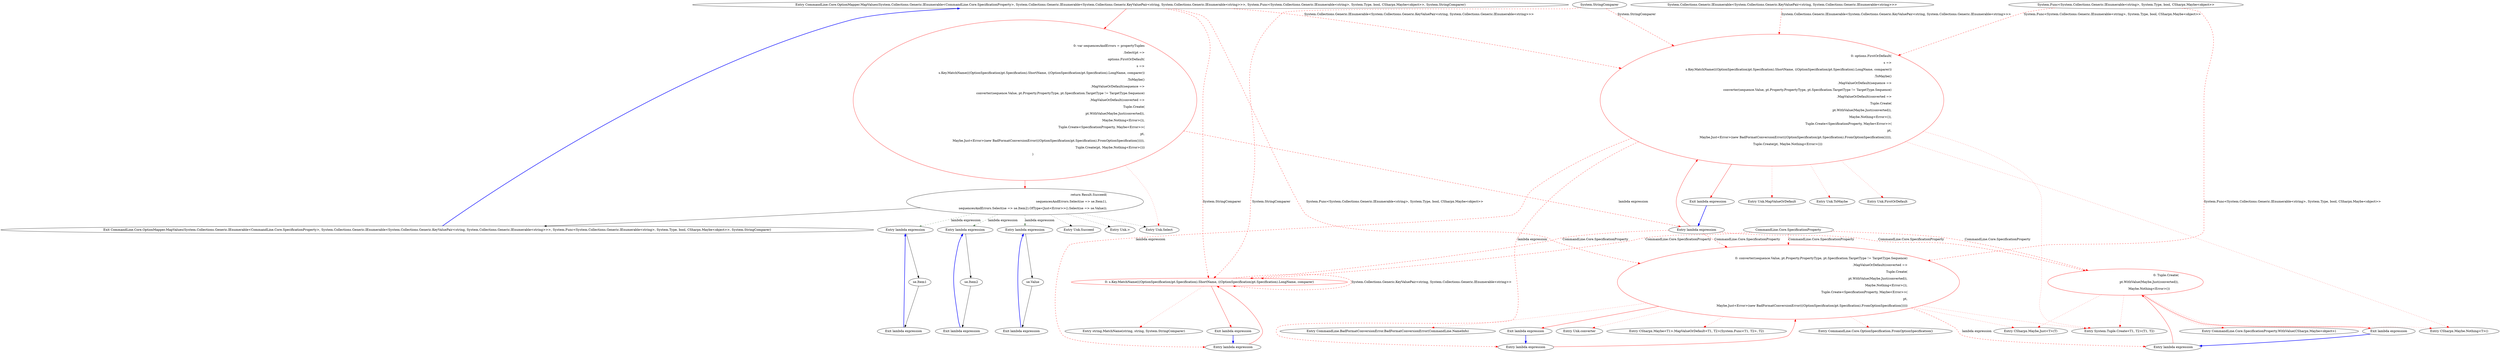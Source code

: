 digraph  {
m0_14 [cluster="Unk.MapValueOrDefault", file="OptionMapper.cs", label="Entry Unk.MapValueOrDefault", span=""];
m0_4 [cluster="Unk.Select", file="OptionMapper.cs", label="Entry Unk.Select", span=""];
m0_18 [cluster="string.MatchName(string, string, System.StringComparer)", file="OptionMapper.cs", label="Entry string.MatchName(string, string, System.StringComparer)", span="8-8"];
m0_24 [cluster="CommandLine.Core.OptionSpecification.FromOptionSpecification()", file="OptionMapper.cs", label="Entry CommandLine.Core.OptionSpecification.FromOptionSpecification()", span="15-15"];
m0_23 [cluster="CommandLine.BadFormatConversionError.BadFormatConversionError(CommandLine.NameInfo)", file="OptionMapper.cs", label="Entry CommandLine.BadFormatConversionError.BadFormatConversionError(CommandLine.NameInfo)", span="349-349"];
m0_11 [cluster="Unk.ToMaybe", file="OptionMapper.cs", label="Entry Unk.ToMaybe", span=""];
m0_10 [cluster="Unk.FirstOrDefault", file="OptionMapper.cs", label="Entry Unk.FirstOrDefault", span=""];
m0_25 [cluster="CSharpx.Maybe.Just<T>(T)", file="OptionMapper.cs", label="Entry CSharpx.Maybe.Just<T>(T)", span="124-124"];
m0_13 [cluster="System.Tuple.Create<T1, T2>(T1, T2)", file="OptionMapper.cs", label="Entry System.Tuple.Create<T1, T2>(T1, T2)", span="0-0"];
m0_27 [cluster="lambda expression", file="OptionMapper.cs", label="Entry lambda expression", span="28-31"];
m0_8 [cluster="lambda expression", color=red, community=0, file="OptionMapper.cs", label="0: options.FirstOrDefault(\r\n                            s =>\r\n                            s.Key.MatchName(((OptionSpecification)pt.Specification).ShortName, ((OptionSpecification)pt.Specification).LongName, comparer))\r\n                               .ToMaybe()\r\n                               .MapValueOrDefault(sequence =>\r\n                                    converter(sequence.Value, pt.Property.PropertyType, pt.Specification.TargetType != TargetType.Sequence)\r\n                                    .MapValueOrDefault(converted =>\r\n                                            Tuple.Create(\r\n                                                pt.WithValue(Maybe.Just(converted)),\r\n                                                Maybe.Nothing<Error>()),\r\n                                            Tuple.Create<SpecificationProperty, Maybe<Error>>(\r\n                                                pt,\r\n                                                Maybe.Just<Error>(new BadFormatConversionError(((OptionSpecification)pt.Specification).FromOptionSpecification())))),\r\n                                Tuple.Create(pt, Maybe.Nothing<Error>()))", span="22-35"];
m0_16 [cluster="lambda expression", color=red, community=0, file="OptionMapper.cs", label="0: s.Key.MatchName(((OptionSpecification)pt.Specification).ShortName, ((OptionSpecification)pt.Specification).LongName, comparer)", span="24-24"];
m0_20 [cluster="lambda expression", color=red, community=0, file="OptionMapper.cs", label="0: converter(sequence.Value, pt.Property.PropertyType, pt.Specification.TargetType != TargetType.Sequence)\r\n                                    .MapValueOrDefault(converted =>\r\n                                            Tuple.Create(\r\n                                                pt.WithValue(Maybe.Just(converted)),\r\n                                                Maybe.Nothing<Error>()),\r\n                                            Tuple.Create<SpecificationProperty, Maybe<Error>>(\r\n                                                pt,\r\n                                                Maybe.Just<Error>(new BadFormatConversionError(((OptionSpecification)pt.Specification).FromOptionSpecification()))))", span="27-34"];
m0_7 [cluster="lambda expression", file="OptionMapper.cs", label="Entry lambda expression", span="21-35"];
m0_31 [cluster="lambda expression", file="OptionMapper.cs", label="Entry lambda expression", span="38-38"];
m0_34 [cluster="lambda expression", file="OptionMapper.cs", label="Entry lambda expression", span="39-39"];
m0_37 [cluster="lambda expression", file="OptionMapper.cs", label="Entry lambda expression", span="39-39"];
m0_28 [cluster="lambda expression", color=red, community=0, file="OptionMapper.cs", label="0: Tuple.Create(\r\n                                                pt.WithValue(Maybe.Just(converted)),\r\n                                                Maybe.Nothing<Error>())", span="29-31"];
m0_9 [cluster="lambda expression", file="OptionMapper.cs", label="Exit lambda expression", span="21-35"];
m0_15 [cluster="lambda expression", file="OptionMapper.cs", label="Entry lambda expression", span="23-24"];
m0_19 [cluster="lambda expression", file="OptionMapper.cs", label="Entry lambda expression", span="26-34"];
m0_17 [cluster="lambda expression", file="OptionMapper.cs", label="Exit lambda expression", span="23-24"];
m0_21 [cluster="lambda expression", file="OptionMapper.cs", label="Exit lambda expression", span="26-34"];
m0_29 [cluster="lambda expression", file="OptionMapper.cs", label="Exit lambda expression", span="28-31"];
m0_32 [cluster="lambda expression", file="OptionMapper.cs", label="se.Item1", span="38-38"];
m0_33 [cluster="lambda expression", file="OptionMapper.cs", label="Exit lambda expression", span="38-38"];
m0_35 [cluster="lambda expression", file="OptionMapper.cs", label="se.Item2", span="39-39"];
m0_36 [cluster="lambda expression", file="OptionMapper.cs", label="Exit lambda expression", span="39-39"];
m0_38 [cluster="lambda expression", file="OptionMapper.cs", label="se.Value", span="39-39"];
m0_39 [cluster="lambda expression", file="OptionMapper.cs", label="Exit lambda expression", span="39-39"];
m0_22 [cluster="Unk.converter", file="OptionMapper.cs", label="Entry Unk.converter", span=""];
m0_30 [cluster="CommandLine.Core.SpecificationProperty.WithValue(CSharpx.Maybe<object>)", file="OptionMapper.cs", label="Entry CommandLine.Core.SpecificationProperty.WithValue(CSharpx.Maybe<object>)", span="18-18"];
m0_5 [cluster="Unk.>", file="OptionMapper.cs", label="Entry Unk.>", span=""];
m0_12 [cluster="CSharpx.Maybe.Nothing<T>()", file="OptionMapper.cs", label="Entry CSharpx.Maybe.Nothing<T>()", span="116-116"];
m0_6 [cluster="Unk.Succeed", file="OptionMapper.cs", label="Entry Unk.Succeed", span=""];
m0_26 [cluster="CSharpx.Maybe<T1>.MapValueOrDefault<T1, T2>(System.Func<T1, T2>, T2)", file="OptionMapper.cs", label="Entry CSharpx.Maybe<T1>.MapValueOrDefault<T1, T2>(System.Func<T1, T2>, T2)", span="377-377"];
m0_0 [cluster="CommandLine.Core.OptionMapper.MapValues(System.Collections.Generic.IEnumerable<CommandLine.Core.SpecificationProperty>, System.Collections.Generic.IEnumerable<System.Collections.Generic.KeyValuePair<string, System.Collections.Generic.IEnumerable<string>>>, System.Func<System.Collections.Generic.IEnumerable<string>, System.Type, bool, CSharpx.Maybe<object>>, System.StringComparer)", file="OptionMapper.cs", label="Entry CommandLine.Core.OptionMapper.MapValues(System.Collections.Generic.IEnumerable<CommandLine.Core.SpecificationProperty>, System.Collections.Generic.IEnumerable<System.Collections.Generic.KeyValuePair<string, System.Collections.Generic.IEnumerable<string>>>, System.Func<System.Collections.Generic.IEnumerable<string>, System.Type, bool, CSharpx.Maybe<object>>, System.StringComparer)", span="14-14"];
m0_1 [cluster="CommandLine.Core.OptionMapper.MapValues(System.Collections.Generic.IEnumerable<CommandLine.Core.SpecificationProperty>, System.Collections.Generic.IEnumerable<System.Collections.Generic.KeyValuePair<string, System.Collections.Generic.IEnumerable<string>>>, System.Func<System.Collections.Generic.IEnumerable<string>, System.Type, bool, CSharpx.Maybe<object>>, System.StringComparer)", color=red, community=0, file="OptionMapper.cs", label="0: var sequencesAndErrors = propertyTuples\r\n                .Select(pt =>\r\n                    options.FirstOrDefault(\r\n                            s =>\r\n                            s.Key.MatchName(((OptionSpecification)pt.Specification).ShortName, ((OptionSpecification)pt.Specification).LongName, comparer))\r\n                               .ToMaybe()\r\n                               .MapValueOrDefault(sequence =>\r\n                                    converter(sequence.Value, pt.Property.PropertyType, pt.Specification.TargetType != TargetType.Sequence)\r\n                                    .MapValueOrDefault(converted =>\r\n                                            Tuple.Create(\r\n                                                pt.WithValue(Maybe.Just(converted)),\r\n                                                Maybe.Nothing<Error>()),\r\n                                            Tuple.Create<SpecificationProperty, Maybe<Error>>(\r\n                                                pt,\r\n                                                Maybe.Just<Error>(new BadFormatConversionError(((OptionSpecification)pt.Specification).FromOptionSpecification())))),\r\n                                Tuple.Create(pt, Maybe.Nothing<Error>()))\r\n                )", span="20-36"];
m0_2 [cluster="CommandLine.Core.OptionMapper.MapValues(System.Collections.Generic.IEnumerable<CommandLine.Core.SpecificationProperty>, System.Collections.Generic.IEnumerable<System.Collections.Generic.KeyValuePair<string, System.Collections.Generic.IEnumerable<string>>>, System.Func<System.Collections.Generic.IEnumerable<string>, System.Type, bool, CSharpx.Maybe<object>>, System.StringComparer)", file="OptionMapper.cs", label="return Result.Succeed(\r\n                sequencesAndErrors.Select(se => se.Item1),\r\n                sequencesAndErrors.Select(se => se.Item2).OfType<Just<Error>>().Select(se => se.Value));", span="37-39"];
m0_3 [cluster="CommandLine.Core.OptionMapper.MapValues(System.Collections.Generic.IEnumerable<CommandLine.Core.SpecificationProperty>, System.Collections.Generic.IEnumerable<System.Collections.Generic.KeyValuePair<string, System.Collections.Generic.IEnumerable<string>>>, System.Func<System.Collections.Generic.IEnumerable<string>, System.Type, bool, CSharpx.Maybe<object>>, System.StringComparer)", file="OptionMapper.cs", label="Exit CommandLine.Core.OptionMapper.MapValues(System.Collections.Generic.IEnumerable<CommandLine.Core.SpecificationProperty>, System.Collections.Generic.IEnumerable<System.Collections.Generic.KeyValuePair<string, System.Collections.Generic.IEnumerable<string>>>, System.Func<System.Collections.Generic.IEnumerable<string>, System.Type, bool, CSharpx.Maybe<object>>, System.StringComparer)", span="14-14"];
m0_40 [file="OptionMapper.cs", label="System.Collections.Generic.IEnumerable<System.Collections.Generic.KeyValuePair<string, System.Collections.Generic.IEnumerable<string>>>", span=""];
m0_41 [file="OptionMapper.cs", label="System.Func<System.Collections.Generic.IEnumerable<string>, System.Type, bool, CSharpx.Maybe<object>>", span=""];
m0_42 [file="OptionMapper.cs", label="System.StringComparer", span=""];
m0_43 [file="OptionMapper.cs", label="CommandLine.Core.SpecificationProperty", span=""];
m0_27 -> m0_28  [color=red, key=0, style=solid];
m0_8 -> m0_9  [color=red, key=0, style=solid];
m0_8 -> m0_10  [color=red, key=2, style=dotted];
m0_8 -> m0_11  [color=red, key=2, style=dotted];
m0_8 -> m0_12  [color=red, key=2, style=dotted];
m0_8 -> m0_13  [color=red, key=2, style=dotted];
m0_8 -> m0_14  [color=red, key=2, style=dotted];
m0_8 -> m0_15  [color=red, key=1, label="lambda expression", style=dashed];
m0_8 -> m0_19  [color=red, key=1, label="lambda expression", style=dashed];
m0_16 -> m0_17  [color=red, key=0, style=solid];
m0_16 -> m0_18  [color=red, key=2, style=dotted];
m0_16 -> m0_16  [color=red, key=1, label="System.Collections.Generic.KeyValuePair<string, System.Collections.Generic.IEnumerable<string>>", style=dashed];
m0_20 -> m0_21  [color=red, key=0, style=solid];
m0_20 -> m0_22  [color=red, key=2, style=dotted];
m0_20 -> m0_23  [color=red, key=2, style=dotted];
m0_20 -> m0_24  [color=red, key=2, style=dotted];
m0_20 -> m0_25  [color=red, key=2, style=dotted];
m0_20 -> m0_13  [color=red, key=2, style=dotted];
m0_20 -> m0_26  [color=red, key=2, style=dotted];
m0_20 -> m0_27  [color=red, key=1, label="lambda expression", style=dashed];
m0_7 -> m0_8  [color=red, key=0, style=solid];
m0_7 -> m0_16  [color=red, key=1, label="CommandLine.Core.SpecificationProperty", style=dashed];
m0_7 -> m0_20  [color=red, key=1, label="CommandLine.Core.SpecificationProperty", style=dashed];
m0_7 -> m0_28  [color=red, key=1, label="CommandLine.Core.SpecificationProperty", style=dashed];
m0_31 -> m0_32  [key=0, style=solid];
m0_34 -> m0_35  [key=0, style=solid];
m0_37 -> m0_38  [key=0, style=solid];
m0_28 -> m0_29  [color=red, key=0, style=solid];
m0_28 -> m0_25  [color=red, key=2, style=dotted];
m0_28 -> m0_30  [color=red, key=2, style=dotted];
m0_28 -> m0_12  [color=red, key=2, style=dotted];
m0_28 -> m0_13  [color=red, key=2, style=dotted];
m0_9 -> m0_7  [color=blue, key=0, style=bold];
m0_15 -> m0_16  [color=red, key=0, style=solid];
m0_19 -> m0_20  [color=red, key=0, style=solid];
m0_17 -> m0_15  [color=blue, key=0, style=bold];
m0_21 -> m0_19  [color=blue, key=0, style=bold];
m0_29 -> m0_27  [color=blue, key=0, style=bold];
m0_32 -> m0_33  [key=0, style=solid];
m0_33 -> m0_31  [color=blue, key=0, style=bold];
m0_35 -> m0_36  [key=0, style=solid];
m0_36 -> m0_34  [color=blue, key=0, style=bold];
m0_38 -> m0_39  [key=0, style=solid];
m0_39 -> m0_37  [color=blue, key=0, style=bold];
m0_0 -> m0_1  [color=red, key=0, style=solid];
m0_0 -> m0_8  [color=red, key=1, label="System.Collections.Generic.IEnumerable<System.Collections.Generic.KeyValuePair<string, System.Collections.Generic.IEnumerable<string>>>", style=dashed];
m0_0 -> m0_16  [color=red, key=1, label="System.StringComparer", style=dashed];
m0_0 -> m0_20  [color=red, key=1, label="System.Func<System.Collections.Generic.IEnumerable<string>, System.Type, bool, CSharpx.Maybe<object>>", style=dashed];
m0_1 -> m0_2  [color=red, key=0, style=solid];
m0_1 -> m0_4  [color=red, key=2, style=dotted];
m0_1 -> m0_7  [color=red, key=1, label="lambda expression", style=dashed];
m0_2 -> m0_3  [key=0, style=solid];
m0_2 -> m0_4  [key=2, style=dotted];
m0_2 -> m0_5  [key=2, style=dotted];
m0_2 -> m0_6  [key=2, style=dotted];
m0_2 -> m0_31  [color=darkseagreen4, key=1, label="lambda expression", style=dashed];
m0_2 -> m0_34  [color=darkseagreen4, key=1, label="lambda expression", style=dashed];
m0_2 -> m0_37  [color=darkseagreen4, key=1, label="lambda expression", style=dashed];
m0_3 -> m0_0  [color=blue, key=0, style=bold];
m0_40 -> m0_8  [color=red, key=1, label="System.Collections.Generic.IEnumerable<System.Collections.Generic.KeyValuePair<string, System.Collections.Generic.IEnumerable<string>>>", style=dashed];
m0_41 -> m0_8  [color=red, key=1, label="System.Func<System.Collections.Generic.IEnumerable<string>, System.Type, bool, CSharpx.Maybe<object>>", style=dashed];
m0_41 -> m0_20  [color=red, key=1, label="System.Func<System.Collections.Generic.IEnumerable<string>, System.Type, bool, CSharpx.Maybe<object>>", style=dashed];
m0_42 -> m0_8  [color=red, key=1, label="System.StringComparer", style=dashed];
m0_42 -> m0_16  [color=red, key=1, label="System.StringComparer", style=dashed];
m0_43 -> m0_16  [color=red, key=1, label="CommandLine.Core.SpecificationProperty", style=dashed];
m0_43 -> m0_20  [color=red, key=1, label="CommandLine.Core.SpecificationProperty", style=dashed];
m0_43 -> m0_28  [color=red, key=1, label="CommandLine.Core.SpecificationProperty", style=dashed];
}
